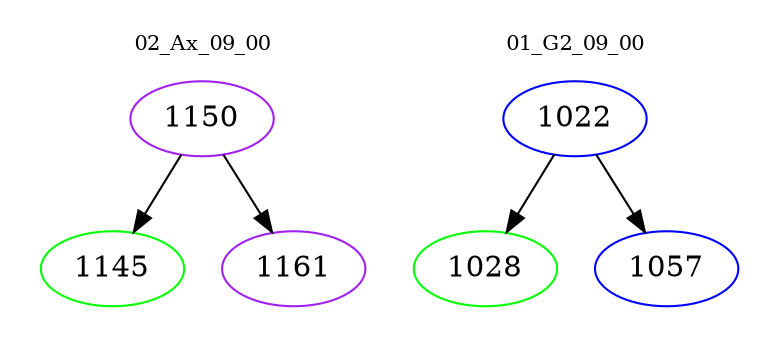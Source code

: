 digraph{
subgraph cluster_0 {
color = white
label = "02_Ax_09_00";
fontsize=10;
T0_1150 [label="1150", color="purple"]
T0_1150 -> T0_1145 [color="black"]
T0_1145 [label="1145", color="green"]
T0_1150 -> T0_1161 [color="black"]
T0_1161 [label="1161", color="purple"]
}
subgraph cluster_1 {
color = white
label = "01_G2_09_00";
fontsize=10;
T1_1022 [label="1022", color="blue"]
T1_1022 -> T1_1028 [color="black"]
T1_1028 [label="1028", color="green"]
T1_1022 -> T1_1057 [color="black"]
T1_1057 [label="1057", color="blue"]
}
}
